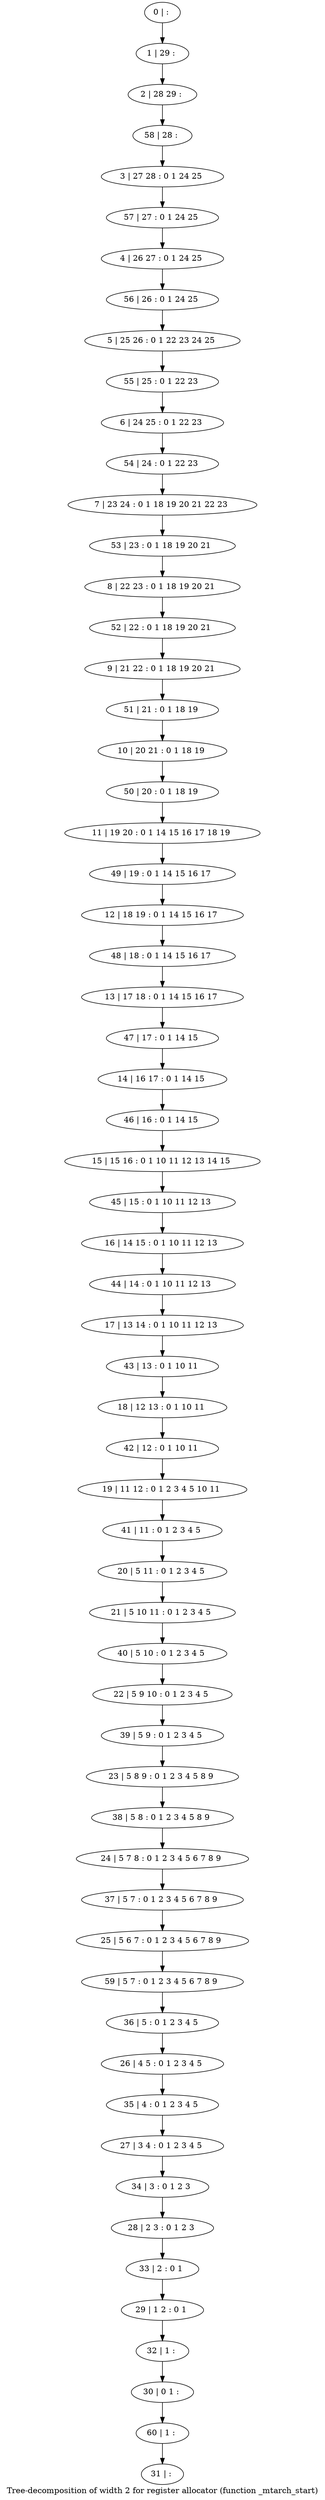digraph G {
graph [label="Tree-decomposition of width 2 for register allocator (function _mtarch_start)"]
0[label="0 | : "];
1[label="1 | 29 : "];
2[label="2 | 28 29 : "];
3[label="3 | 27 28 : 0 1 24 25 "];
4[label="4 | 26 27 : 0 1 24 25 "];
5[label="5 | 25 26 : 0 1 22 23 24 25 "];
6[label="6 | 24 25 : 0 1 22 23 "];
7[label="7 | 23 24 : 0 1 18 19 20 21 22 23 "];
8[label="8 | 22 23 : 0 1 18 19 20 21 "];
9[label="9 | 21 22 : 0 1 18 19 20 21 "];
10[label="10 | 20 21 : 0 1 18 19 "];
11[label="11 | 19 20 : 0 1 14 15 16 17 18 19 "];
12[label="12 | 18 19 : 0 1 14 15 16 17 "];
13[label="13 | 17 18 : 0 1 14 15 16 17 "];
14[label="14 | 16 17 : 0 1 14 15 "];
15[label="15 | 15 16 : 0 1 10 11 12 13 14 15 "];
16[label="16 | 14 15 : 0 1 10 11 12 13 "];
17[label="17 | 13 14 : 0 1 10 11 12 13 "];
18[label="18 | 12 13 : 0 1 10 11 "];
19[label="19 | 11 12 : 0 1 2 3 4 5 10 11 "];
20[label="20 | 5 11 : 0 1 2 3 4 5 "];
21[label="21 | 5 10 11 : 0 1 2 3 4 5 "];
22[label="22 | 5 9 10 : 0 1 2 3 4 5 "];
23[label="23 | 5 8 9 : 0 1 2 3 4 5 8 9 "];
24[label="24 | 5 7 8 : 0 1 2 3 4 5 6 7 8 9 "];
25[label="25 | 5 6 7 : 0 1 2 3 4 5 6 7 8 9 "];
26[label="26 | 4 5 : 0 1 2 3 4 5 "];
27[label="27 | 3 4 : 0 1 2 3 4 5 "];
28[label="28 | 2 3 : 0 1 2 3 "];
29[label="29 | 1 2 : 0 1 "];
30[label="30 | 0 1 : "];
31[label="31 | : "];
32[label="32 | 1 : "];
33[label="33 | 2 : 0 1 "];
34[label="34 | 3 : 0 1 2 3 "];
35[label="35 | 4 : 0 1 2 3 4 5 "];
36[label="36 | 5 : 0 1 2 3 4 5 "];
37[label="37 | 5 7 : 0 1 2 3 4 5 6 7 8 9 "];
38[label="38 | 5 8 : 0 1 2 3 4 5 8 9 "];
39[label="39 | 5 9 : 0 1 2 3 4 5 "];
40[label="40 | 5 10 : 0 1 2 3 4 5 "];
41[label="41 | 11 : 0 1 2 3 4 5 "];
42[label="42 | 12 : 0 1 10 11 "];
43[label="43 | 13 : 0 1 10 11 "];
44[label="44 | 14 : 0 1 10 11 12 13 "];
45[label="45 | 15 : 0 1 10 11 12 13 "];
46[label="46 | 16 : 0 1 14 15 "];
47[label="47 | 17 : 0 1 14 15 "];
48[label="48 | 18 : 0 1 14 15 16 17 "];
49[label="49 | 19 : 0 1 14 15 16 17 "];
50[label="50 | 20 : 0 1 18 19 "];
51[label="51 | 21 : 0 1 18 19 "];
52[label="52 | 22 : 0 1 18 19 20 21 "];
53[label="53 | 23 : 0 1 18 19 20 21 "];
54[label="54 | 24 : 0 1 22 23 "];
55[label="55 | 25 : 0 1 22 23 "];
56[label="56 | 26 : 0 1 24 25 "];
57[label="57 | 27 : 0 1 24 25 "];
58[label="58 | 28 : "];
59[label="59 | 5 7 : 0 1 2 3 4 5 6 7 8 9 "];
60[label="60 | 1 : "];
0->1 ;
1->2 ;
20->21 ;
32->30 ;
29->32 ;
33->29 ;
28->33 ;
34->28 ;
27->34 ;
35->27 ;
26->35 ;
36->26 ;
37->25 ;
24->37 ;
38->24 ;
23->38 ;
39->23 ;
22->39 ;
40->22 ;
21->40 ;
41->20 ;
19->41 ;
42->19 ;
18->42 ;
43->18 ;
17->43 ;
44->17 ;
16->44 ;
45->16 ;
15->45 ;
46->15 ;
14->46 ;
47->14 ;
13->47 ;
48->13 ;
12->48 ;
49->12 ;
11->49 ;
50->11 ;
10->50 ;
51->10 ;
9->51 ;
52->9 ;
8->52 ;
53->8 ;
7->53 ;
54->7 ;
6->54 ;
55->6 ;
5->55 ;
56->5 ;
4->56 ;
57->4 ;
3->57 ;
58->3 ;
2->58 ;
59->36 ;
25->59 ;
60->31 ;
30->60 ;
}
